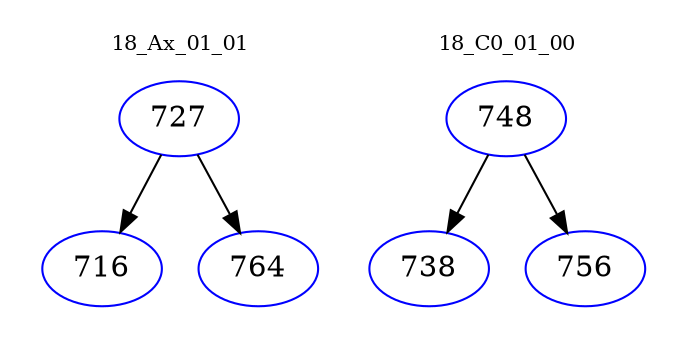 digraph{
subgraph cluster_0 {
color = white
label = "18_Ax_01_01";
fontsize=10;
T0_727 [label="727", color="blue"]
T0_727 -> T0_716 [color="black"]
T0_716 [label="716", color="blue"]
T0_727 -> T0_764 [color="black"]
T0_764 [label="764", color="blue"]
}
subgraph cluster_1 {
color = white
label = "18_C0_01_00";
fontsize=10;
T1_748 [label="748", color="blue"]
T1_748 -> T1_738 [color="black"]
T1_738 [label="738", color="blue"]
T1_748 -> T1_756 [color="black"]
T1_756 [label="756", color="blue"]
}
}

